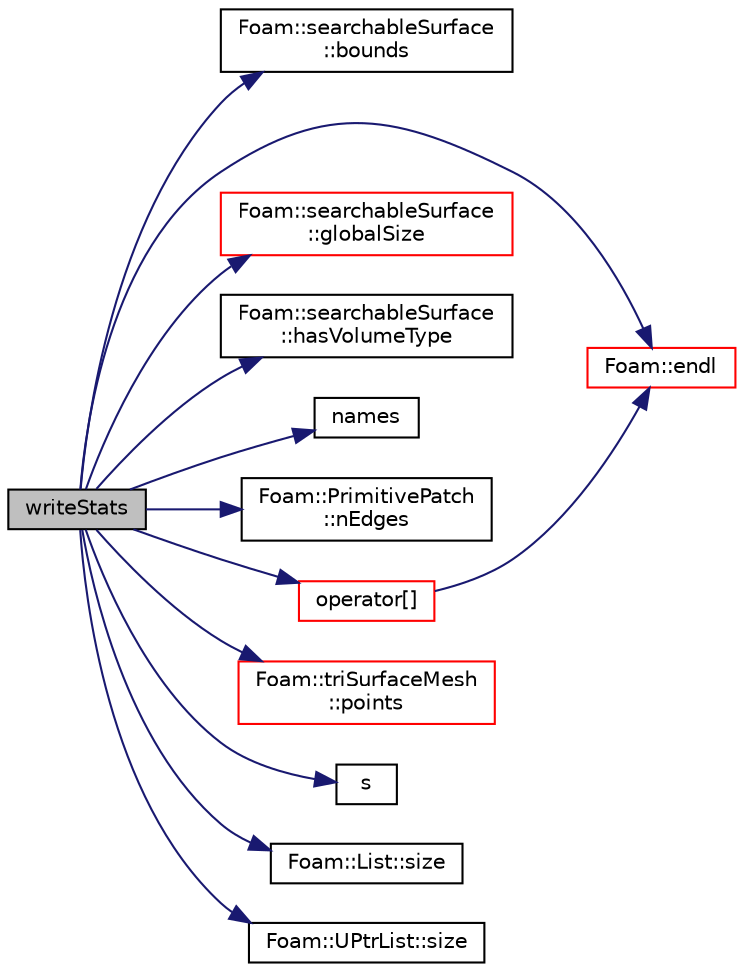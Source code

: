 digraph "writeStats"
{
  bgcolor="transparent";
  edge [fontname="Helvetica",fontsize="10",labelfontname="Helvetica",labelfontsize="10"];
  node [fontname="Helvetica",fontsize="10",shape=record];
  rankdir="LR";
  Node1 [label="writeStats",height=0.2,width=0.4,color="black", fillcolor="grey75", style="filled", fontcolor="black"];
  Node1 -> Node2 [color="midnightblue",fontsize="10",style="solid",fontname="Helvetica"];
  Node2 [label="Foam::searchableSurface\l::bounds",height=0.2,width=0.4,color="black",URL="$a02331.html#a7774f6a2399cc071ff06ba6bb6d38b26",tooltip="Return const reference to boundBox. "];
  Node1 -> Node3 [color="midnightblue",fontsize="10",style="solid",fontname="Helvetica"];
  Node3 [label="Foam::endl",height=0.2,width=0.4,color="red",URL="$a10887.html#a2db8fe02a0d3909e9351bb4275b23ce4",tooltip="Add newline and flush stream. "];
  Node1 -> Node4 [color="midnightblue",fontsize="10",style="solid",fontname="Helvetica"];
  Node4 [label="Foam::searchableSurface\l::globalSize",height=0.2,width=0.4,color="red",URL="$a02331.html#a8552430e1bfdd437d14f4bbb517c59db",tooltip="Range of global indices that can be returned. "];
  Node1 -> Node5 [color="midnightblue",fontsize="10",style="solid",fontname="Helvetica"];
  Node5 [label="Foam::searchableSurface\l::hasVolumeType",height=0.2,width=0.4,color="black",URL="$a02331.html#a095f0e159409dd2ab7ca46a6c6bfce68",tooltip="Whether supports volume type below. "];
  Node1 -> Node6 [color="midnightblue",fontsize="10",style="solid",fontname="Helvetica"];
  Node6 [label="names",height=0.2,width=0.4,color="black",URL="$a02335.html#a4cfa938962e39d9251eec21f98340669"];
  Node1 -> Node7 [color="midnightblue",fontsize="10",style="solid",fontname="Helvetica"];
  Node7 [label="Foam::PrimitivePatch\l::nEdges",height=0.2,width=0.4,color="black",URL="$a02016.html#a1db9478309c639504a743b7b194226f4",tooltip="Return number of edges in patch. "];
  Node1 -> Node8 [color="midnightblue",fontsize="10",style="solid",fontname="Helvetica"];
  Node8 [label="operator[]",height=0.2,width=0.4,color="red",URL="$a02335.html#aa637f2e4b22739e4f4d363fadf20d8d2",tooltip="Return const reference to searchableSurface by name. "];
  Node8 -> Node3 [color="midnightblue",fontsize="10",style="solid",fontname="Helvetica"];
  Node1 -> Node9 [color="midnightblue",fontsize="10",style="solid",fontname="Helvetica"];
  Node9 [label="Foam::triSurfaceMesh\l::points",height=0.2,width=0.4,color="red",URL="$a02774.html#a02ab6d43a4618415b761ee351284437e",tooltip="Get the points that define the surface. "];
  Node1 -> Node10 [color="midnightblue",fontsize="10",style="solid",fontname="Helvetica"];
  Node10 [label="s",height=0.2,width=0.4,color="black",URL="$a04420.html#a6d6b99210a64ad23792eb7a3b0411c42"];
  Node1 -> Node11 [color="midnightblue",fontsize="10",style="solid",fontname="Helvetica"];
  Node11 [label="Foam::List::size",height=0.2,width=0.4,color="black",URL="$a01392.html#a8a5f6fa29bd4b500caf186f60245b384",tooltip="Override size to be inconsistent with allocated storage. "];
  Node1 -> Node12 [color="midnightblue",fontsize="10",style="solid",fontname="Helvetica"];
  Node12 [label="Foam::UPtrList::size",height=0.2,width=0.4,color="black",URL="$a02875.html#a723361dc2020160f5492e8fe2d09fa44",tooltip="Return the number of elements in the UPtrList. "];
}
